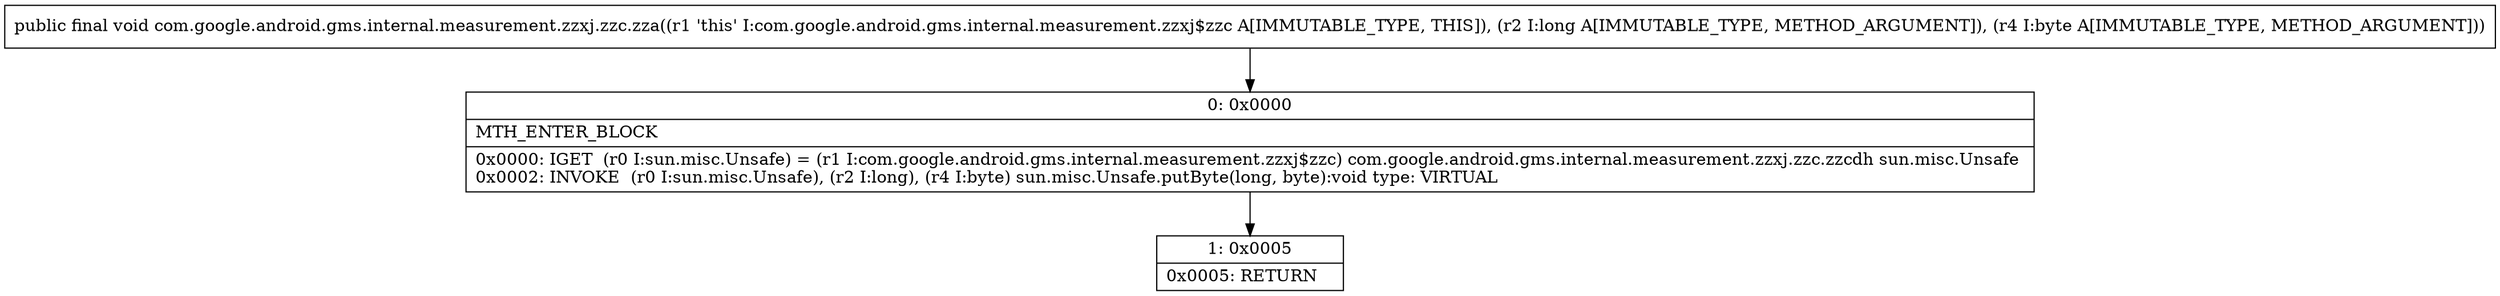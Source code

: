 digraph "CFG forcom.google.android.gms.internal.measurement.zzxj.zzc.zza(JB)V" {
Node_0 [shape=record,label="{0\:\ 0x0000|MTH_ENTER_BLOCK\l|0x0000: IGET  (r0 I:sun.misc.Unsafe) = (r1 I:com.google.android.gms.internal.measurement.zzxj$zzc) com.google.android.gms.internal.measurement.zzxj.zzc.zzcdh sun.misc.Unsafe \l0x0002: INVOKE  (r0 I:sun.misc.Unsafe), (r2 I:long), (r4 I:byte) sun.misc.Unsafe.putByte(long, byte):void type: VIRTUAL \l}"];
Node_1 [shape=record,label="{1\:\ 0x0005|0x0005: RETURN   \l}"];
MethodNode[shape=record,label="{public final void com.google.android.gms.internal.measurement.zzxj.zzc.zza((r1 'this' I:com.google.android.gms.internal.measurement.zzxj$zzc A[IMMUTABLE_TYPE, THIS]), (r2 I:long A[IMMUTABLE_TYPE, METHOD_ARGUMENT]), (r4 I:byte A[IMMUTABLE_TYPE, METHOD_ARGUMENT])) }"];
MethodNode -> Node_0;
Node_0 -> Node_1;
}

